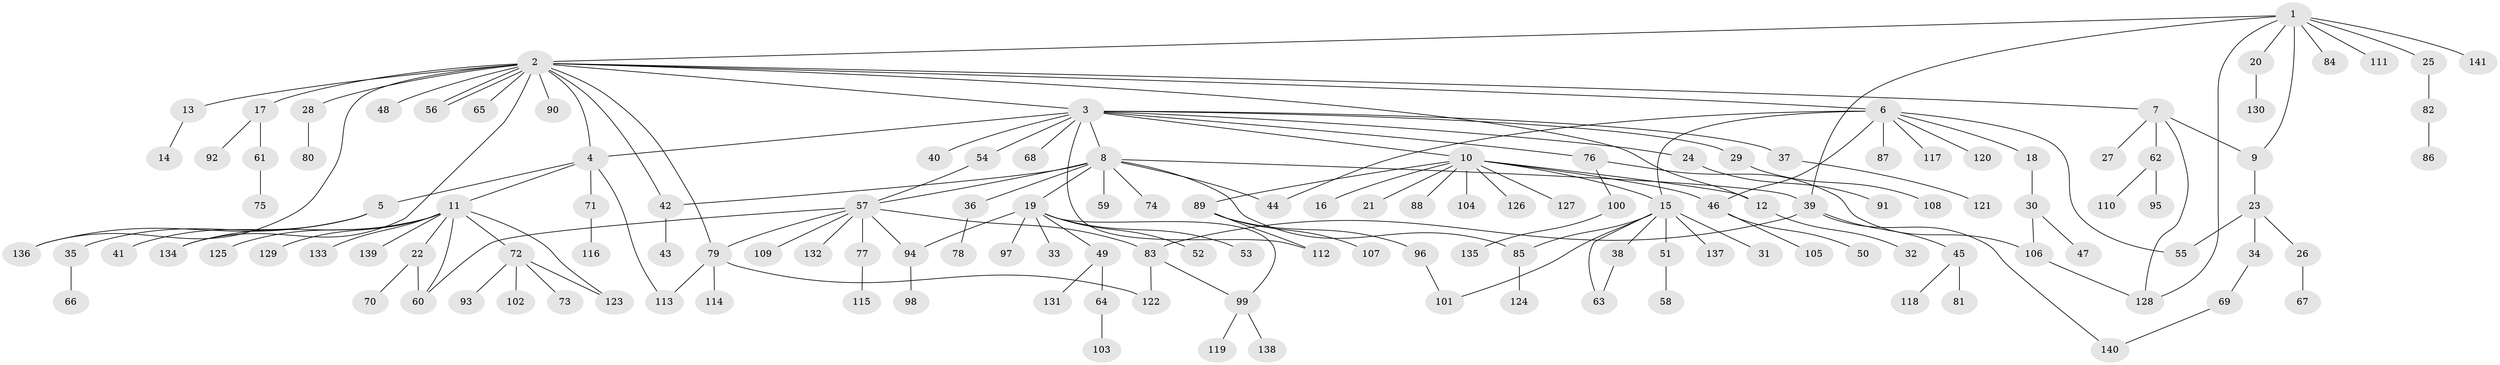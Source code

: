 // coarse degree distribution, {8: 0.04225352112676056, 12: 0.014084507042253521, 9: 0.014084507042253521, 6: 0.07042253521126761, 3: 0.11267605633802817, 4: 0.09859154929577464, 2: 0.18309859154929578, 1: 0.43661971830985913, 7: 0.014084507042253521, 5: 0.014084507042253521}
// Generated by graph-tools (version 1.1) at 2025/50/03/04/25 22:50:42]
// undirected, 141 vertices, 170 edges
graph export_dot {
  node [color=gray90,style=filled];
  1;
  2;
  3;
  4;
  5;
  6;
  7;
  8;
  9;
  10;
  11;
  12;
  13;
  14;
  15;
  16;
  17;
  18;
  19;
  20;
  21;
  22;
  23;
  24;
  25;
  26;
  27;
  28;
  29;
  30;
  31;
  32;
  33;
  34;
  35;
  36;
  37;
  38;
  39;
  40;
  41;
  42;
  43;
  44;
  45;
  46;
  47;
  48;
  49;
  50;
  51;
  52;
  53;
  54;
  55;
  56;
  57;
  58;
  59;
  60;
  61;
  62;
  63;
  64;
  65;
  66;
  67;
  68;
  69;
  70;
  71;
  72;
  73;
  74;
  75;
  76;
  77;
  78;
  79;
  80;
  81;
  82;
  83;
  84;
  85;
  86;
  87;
  88;
  89;
  90;
  91;
  92;
  93;
  94;
  95;
  96;
  97;
  98;
  99;
  100;
  101;
  102;
  103;
  104;
  105;
  106;
  107;
  108;
  109;
  110;
  111;
  112;
  113;
  114;
  115;
  116;
  117;
  118;
  119;
  120;
  121;
  122;
  123;
  124;
  125;
  126;
  127;
  128;
  129;
  130;
  131;
  132;
  133;
  134;
  135;
  136;
  137;
  138;
  139;
  140;
  141;
  1 -- 2;
  1 -- 9;
  1 -- 20;
  1 -- 25;
  1 -- 39;
  1 -- 84;
  1 -- 111;
  1 -- 128;
  1 -- 141;
  2 -- 3;
  2 -- 4;
  2 -- 6;
  2 -- 7;
  2 -- 12;
  2 -- 13;
  2 -- 17;
  2 -- 28;
  2 -- 42;
  2 -- 48;
  2 -- 56;
  2 -- 56;
  2 -- 65;
  2 -- 79;
  2 -- 90;
  2 -- 134;
  2 -- 136;
  3 -- 4;
  3 -- 8;
  3 -- 10;
  3 -- 24;
  3 -- 29;
  3 -- 37;
  3 -- 40;
  3 -- 54;
  3 -- 68;
  3 -- 76;
  3 -- 112;
  4 -- 5;
  4 -- 11;
  4 -- 71;
  4 -- 113;
  5 -- 35;
  5 -- 41;
  5 -- 136;
  6 -- 15;
  6 -- 18;
  6 -- 44;
  6 -- 46;
  6 -- 55;
  6 -- 87;
  6 -- 117;
  6 -- 120;
  7 -- 9;
  7 -- 27;
  7 -- 62;
  7 -- 128;
  8 -- 19;
  8 -- 36;
  8 -- 39;
  8 -- 42;
  8 -- 44;
  8 -- 57;
  8 -- 59;
  8 -- 74;
  8 -- 85;
  9 -- 23;
  10 -- 12;
  10 -- 15;
  10 -- 16;
  10 -- 21;
  10 -- 46;
  10 -- 88;
  10 -- 89;
  10 -- 104;
  10 -- 126;
  10 -- 127;
  11 -- 22;
  11 -- 60;
  11 -- 72;
  11 -- 123;
  11 -- 125;
  11 -- 129;
  11 -- 133;
  11 -- 134;
  11 -- 139;
  12 -- 32;
  13 -- 14;
  15 -- 31;
  15 -- 38;
  15 -- 51;
  15 -- 63;
  15 -- 85;
  15 -- 101;
  15 -- 137;
  17 -- 61;
  17 -- 92;
  18 -- 30;
  19 -- 33;
  19 -- 49;
  19 -- 52;
  19 -- 53;
  19 -- 94;
  19 -- 97;
  19 -- 99;
  20 -- 130;
  22 -- 60;
  22 -- 70;
  23 -- 26;
  23 -- 34;
  23 -- 55;
  24 -- 91;
  25 -- 82;
  26 -- 67;
  28 -- 80;
  29 -- 108;
  30 -- 47;
  30 -- 106;
  34 -- 69;
  35 -- 66;
  36 -- 78;
  37 -- 121;
  38 -- 63;
  39 -- 45;
  39 -- 83;
  39 -- 140;
  42 -- 43;
  45 -- 81;
  45 -- 118;
  46 -- 50;
  46 -- 105;
  49 -- 64;
  49 -- 131;
  51 -- 58;
  54 -- 57;
  57 -- 60;
  57 -- 77;
  57 -- 79;
  57 -- 83;
  57 -- 94;
  57 -- 109;
  57 -- 132;
  61 -- 75;
  62 -- 95;
  62 -- 110;
  64 -- 103;
  69 -- 140;
  71 -- 116;
  72 -- 73;
  72 -- 93;
  72 -- 102;
  72 -- 123;
  76 -- 100;
  76 -- 106;
  77 -- 115;
  79 -- 113;
  79 -- 114;
  79 -- 122;
  82 -- 86;
  83 -- 99;
  83 -- 122;
  85 -- 124;
  89 -- 96;
  89 -- 107;
  89 -- 112;
  94 -- 98;
  96 -- 101;
  99 -- 119;
  99 -- 138;
  100 -- 135;
  106 -- 128;
}
